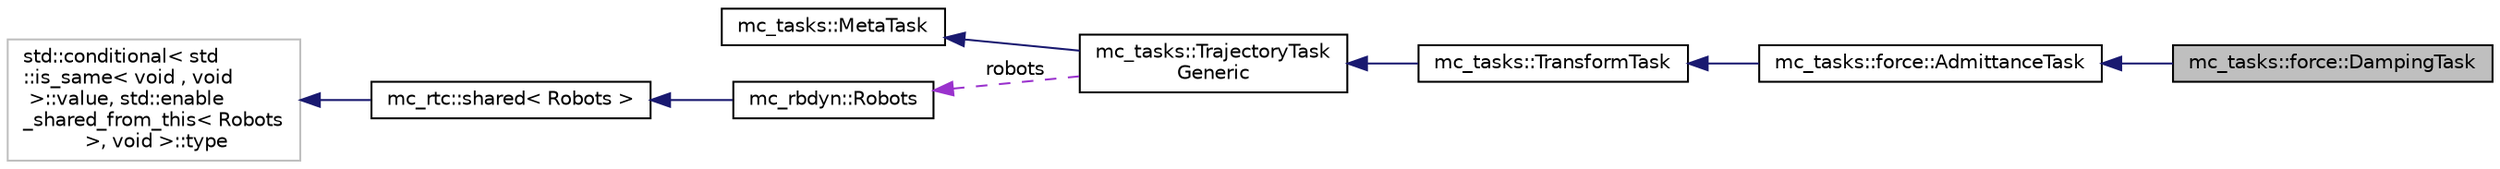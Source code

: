digraph "mc_tasks::force::DampingTask"
{
 // INTERACTIVE_SVG=YES
  edge [fontname="Helvetica",fontsize="10",labelfontname="Helvetica",labelfontsize="10"];
  node [fontname="Helvetica",fontsize="10",shape=record];
  rankdir="LR";
  Node6 [label="mc_tasks::force::DampingTask",height=0.2,width=0.4,color="black", fillcolor="grey75", style="filled", fontcolor="black"];
  Node7 -> Node6 [dir="back",color="midnightblue",fontsize="10",style="solid",fontname="Helvetica"];
  Node7 [label="mc_tasks::force::AdmittanceTask",height=0.2,width=0.4,color="black", fillcolor="white", style="filled",URL="$structmc__tasks_1_1force_1_1AdmittanceTask.html",tooltip="Hybrid position-force control on a contacting end-effector. "];
  Node8 -> Node7 [dir="back",color="midnightblue",fontsize="10",style="solid",fontname="Helvetica"];
  Node8 [label="mc_tasks::TransformTask",height=0.2,width=0.4,color="black", fillcolor="white", style="filled",URL="$structmc__tasks_1_1TransformTask.html",tooltip="Control a frame 6D pose. "];
  Node9 -> Node8 [dir="back",color="midnightblue",fontsize="10",style="solid",fontname="Helvetica"];
  Node9 [label="mc_tasks::TrajectoryTask\lGeneric",height=0.2,width=0.4,color="black", fillcolor="white", style="filled",URL="$structmc__tasks_1_1TrajectoryTaskGeneric.html",tooltip="Generic wrapper for a trajectory dynamic over an error function. "];
  Node10 -> Node9 [dir="back",color="midnightblue",fontsize="10",style="solid",fontname="Helvetica"];
  Node10 [label="mc_tasks::MetaTask",height=0.2,width=0.4,color="black", fillcolor="white", style="filled",URL="$structmc__tasks_1_1MetaTask.html",tooltip="Represents a generic task. "];
  Node11 -> Node9 [dir="back",color="darkorchid3",fontsize="10",style="dashed",label=" robots" ,fontname="Helvetica"];
  Node11 [label="mc_rbdyn::Robots",height=0.2,width=0.4,color="black", fillcolor="white", style="filled",URL="$structmc__rbdyn_1_1Robots.html"];
  Node12 -> Node11 [dir="back",color="midnightblue",fontsize="10",style="solid",fontname="Helvetica"];
  Node12 [label="mc_rtc::shared\< Robots \>",height=0.2,width=0.4,color="black", fillcolor="white", style="filled",URL="$structmc__rtc_1_1shared.html"];
  Node13 -> Node12 [dir="back",color="midnightblue",fontsize="10",style="solid",fontname="Helvetica"];
  Node13 [label="std::conditional\< std\l::is_same\< void , void\l \>::value, std::enable\l_shared_from_this\< Robots\l  \>, void  \>::type",height=0.2,width=0.4,color="grey75", fillcolor="white", style="filled"];
}
